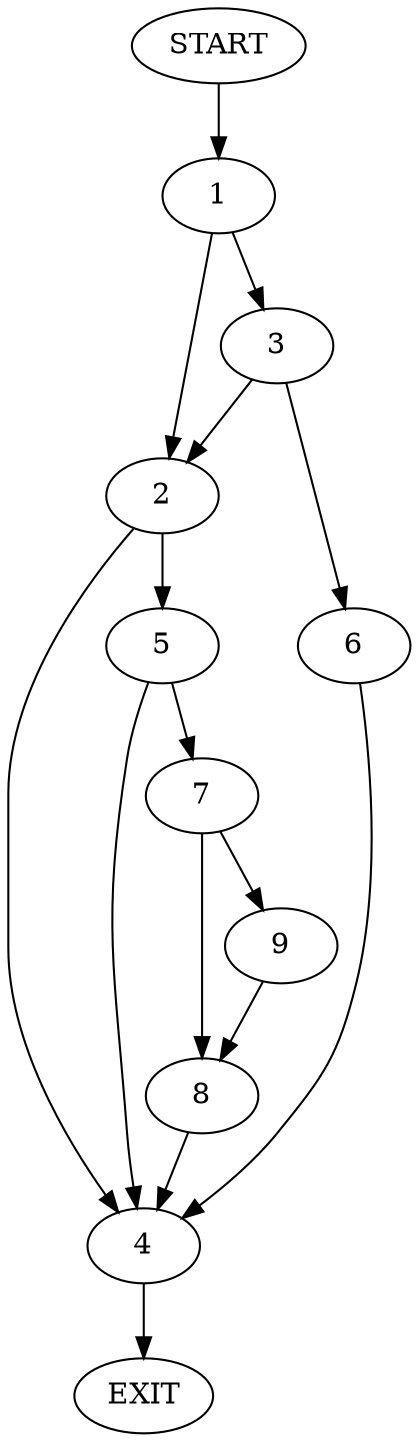 digraph {
0 [label="START"]
10 [label="EXIT"]
0 -> 1
1 -> 2
1 -> 3
2 -> 4
2 -> 5
3 -> 2
3 -> 6
6 -> 4
4 -> 10
5 -> 4
5 -> 7
7 -> 8
7 -> 9
8 -> 4
9 -> 8
}
